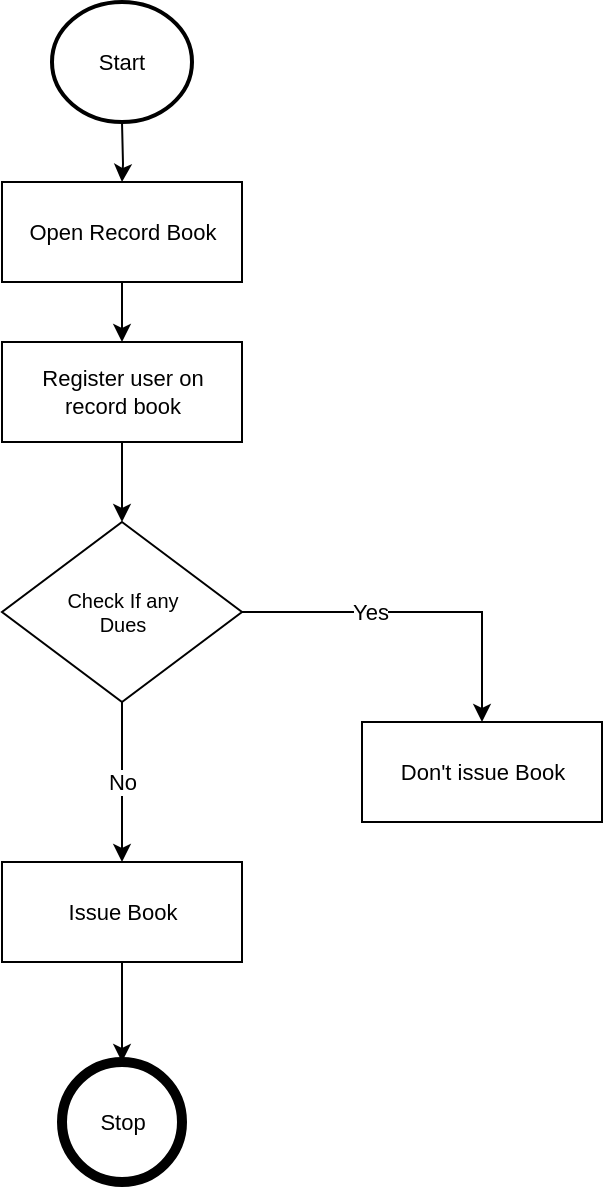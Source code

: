 <mxfile version="12.5.1" type="google"><diagram id="QZ23nCvauO8wOCUUvVtY" name="Page-1"><mxGraphModel dx="868" dy="479" grid="1" gridSize="10" guides="1" tooltips="1" connect="1" arrows="1" fold="1" page="1" pageScale="1" pageWidth="850" pageHeight="1100" math="0" shadow="0"><root><mxCell id="0"/><mxCell id="1" parent="0"/><mxCell id="upyAc8unxPcyJFGQHZRl-7" style="edgeStyle=orthogonalEdgeStyle;rounded=0;orthogonalLoop=1;jettySize=auto;html=1;fontSize=11;" parent="1" target="upyAc8unxPcyJFGQHZRl-3" edge="1"><mxGeometry relative="1" as="geometry"><mxPoint x="380" y="70" as="sourcePoint"/></mxGeometry></mxCell><mxCell id="upyAc8unxPcyJFGQHZRl-8" style="edgeStyle=orthogonalEdgeStyle;rounded=0;orthogonalLoop=1;jettySize=auto;html=1;fontSize=11;" parent="1" source="upyAc8unxPcyJFGQHZRl-3" target="upyAc8unxPcyJFGQHZRl-4" edge="1"><mxGeometry relative="1" as="geometry"/></mxCell><mxCell id="upyAc8unxPcyJFGQHZRl-3" value="Open Record Book" style="html=1;dashed=0;whitespace=wrap;fontSize=11;" parent="1" vertex="1"><mxGeometry x="320" y="100" width="120" height="50" as="geometry"/></mxCell><mxCell id="upyAc8unxPcyJFGQHZRl-9" style="edgeStyle=orthogonalEdgeStyle;rounded=0;orthogonalLoop=1;jettySize=auto;html=1;entryX=0.5;entryY=0;entryDx=0;entryDy=0;fontSize=11;" parent="1" source="upyAc8unxPcyJFGQHZRl-4" target="upyAc8unxPcyJFGQHZRl-5" edge="1"><mxGeometry relative="1" as="geometry"/></mxCell><mxCell id="upyAc8unxPcyJFGQHZRl-4" value="&lt;div style=&quot;font-size: 11px;&quot;&gt;Register user on &lt;br style=&quot;font-size: 11px;&quot;&gt;&lt;/div&gt;&lt;div style=&quot;font-size: 11px;&quot;&gt;record book&lt;br style=&quot;font-size: 11px;&quot;&gt;&lt;/div&gt;" style="html=1;dashed=0;whitespace=wrap;fontSize=11;" parent="1" vertex="1"><mxGeometry x="320" y="180" width="120" height="50" as="geometry"/></mxCell><mxCell id="upyAc8unxPcyJFGQHZRl-12" value="Yes" style="edgeStyle=orthogonalEdgeStyle;rounded=0;orthogonalLoop=1;jettySize=auto;html=1;entryX=0.5;entryY=0;entryDx=0;entryDy=0;fontSize=11;" parent="1" source="upyAc8unxPcyJFGQHZRl-5" target="upyAc8unxPcyJFGQHZRl-6" edge="1"><mxGeometry x="-0.273" relative="1" as="geometry"><mxPoint as="offset"/></mxGeometry></mxCell><mxCell id="upyAc8unxPcyJFGQHZRl-14" value="No" style="edgeStyle=orthogonalEdgeStyle;rounded=0;orthogonalLoop=1;jettySize=auto;html=1;fontSize=11;" parent="1" source="upyAc8unxPcyJFGQHZRl-5" target="upyAc8unxPcyJFGQHZRl-13" edge="1"><mxGeometry relative="1" as="geometry"/></mxCell><mxCell id="upyAc8unxPcyJFGQHZRl-5" value="&lt;div&gt;Check If any &lt;br&gt;&lt;/div&gt;&lt;div&gt;Dues&lt;br&gt;&lt;/div&gt;" style="shape=rhombus;html=1;dashed=0;whitespace=wrap;perimeter=rhombusPerimeter;fontSize=10;" parent="1" vertex="1"><mxGeometry x="320" y="270" width="120" height="90" as="geometry"/></mxCell><mxCell id="upyAc8unxPcyJFGQHZRl-6" value="Don't issue Book" style="html=1;dashed=0;whitespace=wrap;fontSize=11;" parent="1" vertex="1"><mxGeometry x="500" y="370" width="120" height="50" as="geometry"/></mxCell><mxCell id="upyAc8unxPcyJFGQHZRl-19" style="edgeStyle=orthogonalEdgeStyle;rounded=0;orthogonalLoop=1;jettySize=auto;html=1;entryX=0.5;entryY=0;entryDx=0;entryDy=0;fontSize=11;fontColor=#000000;" parent="1" source="upyAc8unxPcyJFGQHZRl-13" edge="1"><mxGeometry relative="1" as="geometry"><mxPoint x="380" y="540" as="targetPoint"/></mxGeometry></mxCell><mxCell id="upyAc8unxPcyJFGQHZRl-13" value="Issue Book" style="html=1;dashed=0;whitespace=wrap;fontSize=11;" parent="1" vertex="1"><mxGeometry x="320" y="440" width="120" height="50" as="geometry"/></mxCell><mxCell id="upyAc8unxPcyJFGQHZRl-17" value="Start" style="strokeWidth=2;html=1;shape=mxgraph.flowchart.start_2;whiteSpace=wrap;fontSize=11;fontColor=#000000;" parent="1" vertex="1"><mxGeometry x="345" y="10" width="70" height="60" as="geometry"/></mxCell><mxCell id="upyAc8unxPcyJFGQHZRl-21" value="Stop" style="shape=ellipse;html=1;dashed=0;whitespace=wrap;aspect=fixed;strokeWidth=5;perimeter=ellipsePerimeter;fontSize=11;fontColor=#000000;" parent="1" vertex="1"><mxGeometry x="350" y="540" width="60" height="60" as="geometry"/></mxCell></root></mxGraphModel></diagram></mxfile>